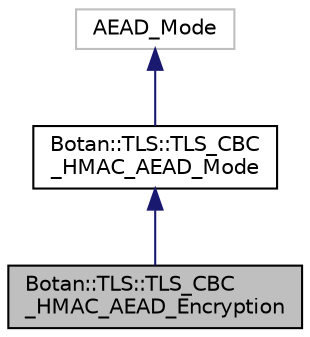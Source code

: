 digraph "Botan::TLS::TLS_CBC_HMAC_AEAD_Encryption"
{
  edge [fontname="Helvetica",fontsize="10",labelfontname="Helvetica",labelfontsize="10"];
  node [fontname="Helvetica",fontsize="10",shape=record];
  Node3 [label="Botan::TLS::TLS_CBC\l_HMAC_AEAD_Encryption",height=0.2,width=0.4,color="black", fillcolor="grey75", style="filled", fontcolor="black"];
  Node4 -> Node3 [dir="back",color="midnightblue",fontsize="10",style="solid",fontname="Helvetica"];
  Node4 [label="Botan::TLS::TLS_CBC\l_HMAC_AEAD_Mode",height=0.2,width=0.4,color="black", fillcolor="white", style="filled",URL="$class_botan_1_1_t_l_s_1_1_t_l_s___c_b_c___h_m_a_c___a_e_a_d___mode.html"];
  Node5 -> Node4 [dir="back",color="midnightblue",fontsize="10",style="solid",fontname="Helvetica"];
  Node5 [label="AEAD_Mode",height=0.2,width=0.4,color="grey75", fillcolor="white", style="filled"];
}
